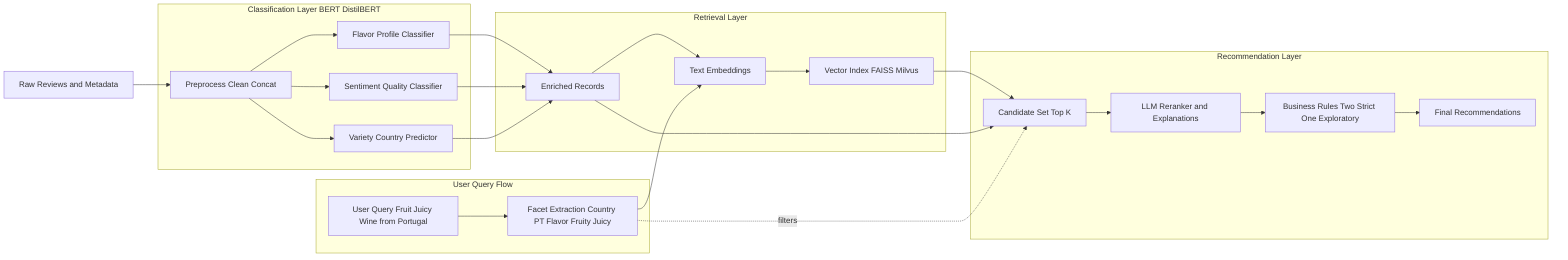 flowchart LR
A[Raw Reviews and Metadata] --> B[Preprocess Clean Concat]

subgraph CL [Classification Layer BERT DistilBERT]
B --> C1[Flavor Profile Classifier]
B --> C2[Sentiment Quality Classifier]
B --> C3[Variety Country Predictor]
end

C1 --> D[Enriched Records]
C2 --> D
C3 --> D

subgraph RET [Retrieval Layer]
D --> E[Text Embeddings]
E --> F[Vector Index FAISS Milvus]
end

subgraph REC [Recommendation Layer]
F --> G[Candidate Set Top K]
D --> G
G --> H[LLM Reranker and Explanations]
H --> I[Business Rules Two Strict One Exploratory]
I --> J[Final Recommendations]
end

subgraph UQF [User Query Flow]
Q[User Query Fruit Juicy Wine from Portugal] --> Q1[Facet Extraction Country PT Flavor Fruity Juicy]
Q1 --> E
Q1 -. filters .-> G
end